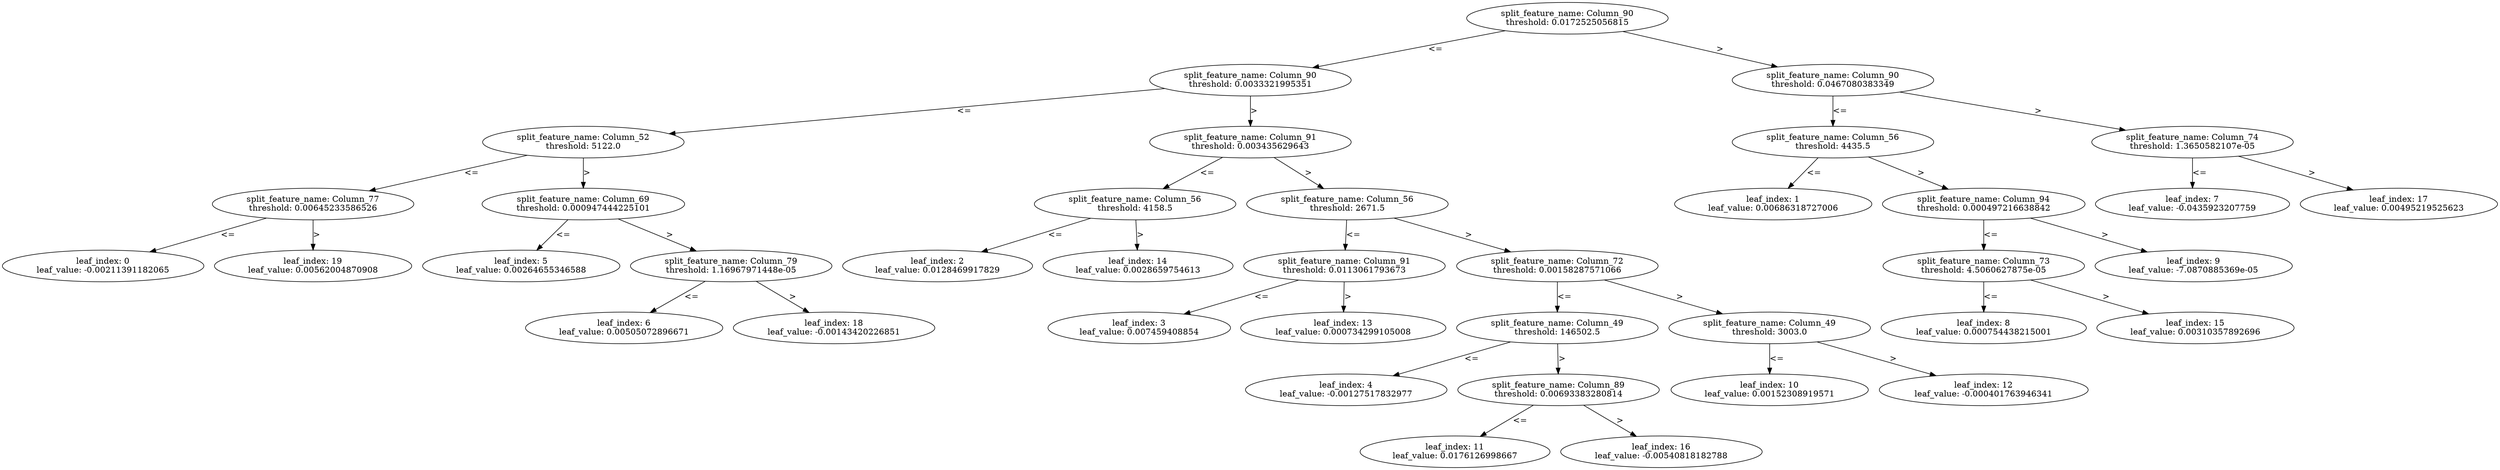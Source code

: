 digraph Tree63 {
	split0 [label="split_feature_name: Column_90\nthreshold: 0.0172525056815"]
	split1 [label="split_feature_name: Column_90\nthreshold: 0.0033321995351"]
	split4 [label="split_feature_name: Column_52\nthreshold: 5122.0"]
	split18 [label="split_feature_name: Column_77\nthreshold: 0.00645233586526"]
	leaf0 [label="leaf_index: 0\nleaf_value: -0.00211391182065"]
	split18 -> leaf0 [label="<="]
	leaf19 [label="leaf_index: 19\nleaf_value: 0.00562004870908"]
	split18 -> leaf19 [label=">"]
	split4 -> split18 [label="<="]
	split5 [label="split_feature_name: Column_69\nthreshold: 0.000947444225101"]
	leaf5 [label="leaf_index: 5\nleaf_value: 0.00264655346588"]
	split5 -> leaf5 [label="<="]
	split17 [label="split_feature_name: Column_79\nthreshold: 1.16967971448e-05"]
	leaf6 [label="leaf_index: 6\nleaf_value: 0.00505072896671"]
	split17 -> leaf6 [label="<="]
	leaf18 [label="leaf_index: 18\nleaf_value: -0.00143420226851"]
	split17 -> leaf18 [label=">"]
	split5 -> split17 [label=">"]
	split4 -> split5 [label=">"]
	split1 -> split4 [label="<="]
	split2 [label="split_feature_name: Column_91\nthreshold: 0.003435629643"]
	split13 [label="split_feature_name: Column_56\nthreshold: 4158.5"]
	leaf2 [label="leaf_index: 2\nleaf_value: 0.0128469917829"]
	split13 -> leaf2 [label="<="]
	leaf14 [label="leaf_index: 14\nleaf_value: 0.0028659754613"]
	split13 -> leaf14 [label=">"]
	split2 -> split13 [label="<="]
	split3 [label="split_feature_name: Column_56\nthreshold: 2671.5"]
	split12 [label="split_feature_name: Column_91\nthreshold: 0.0113061793673"]
	leaf3 [label="leaf_index: 3\nleaf_value: 0.007459408854"]
	split12 -> leaf3 [label="<="]
	leaf13 [label="leaf_index: 13\nleaf_value: 0.000734299105008"]
	split12 -> leaf13 [label=">"]
	split3 -> split12 [label="<="]
	split9 [label="split_feature_name: Column_72\nthreshold: 0.00158287571066"]
	split10 [label="split_feature_name: Column_49\nthreshold: 146502.5"]
	leaf4 [label="leaf_index: 4\nleaf_value: -0.00127517832977"]
	split10 -> leaf4 [label="<="]
	split15 [label="split_feature_name: Column_89\nthreshold: 0.00693383280814"]
	leaf11 [label="leaf_index: 11\nleaf_value: 0.0176126998667"]
	split15 -> leaf11 [label="<="]
	leaf16 [label="leaf_index: 16\nleaf_value: -0.00540818182788"]
	split15 -> leaf16 [label=">"]
	split10 -> split15 [label=">"]
	split9 -> split10 [label="<="]
	split11 [label="split_feature_name: Column_49\nthreshold: 3003.0"]
	leaf10 [label="leaf_index: 10\nleaf_value: 0.00152308919571"]
	split11 -> leaf10 [label="<="]
	leaf12 [label="leaf_index: 12\nleaf_value: -0.000401763946341"]
	split11 -> leaf12 [label=">"]
	split9 -> split11 [label=">"]
	split3 -> split9 [label=">"]
	split2 -> split3 [label=">"]
	split1 -> split2 [label=">"]
	split0 -> split1 [label="<="]
	split6 [label="split_feature_name: Column_90\nthreshold: 0.0467080383349"]
	split7 [label="split_feature_name: Column_56\nthreshold: 4435.5"]
	leaf1 [label="leaf_index: 1\nleaf_value: 0.00686318727006"]
	split7 -> leaf1 [label="<="]
	split8 [label="split_feature_name: Column_94\nthreshold: 0.000497216638842"]
	split14 [label="split_feature_name: Column_73\nthreshold: 4.5060627875e-05"]
	leaf8 [label="leaf_index: 8\nleaf_value: 0.000754438215001"]
	split14 -> leaf8 [label="<="]
	leaf15 [label="leaf_index: 15\nleaf_value: 0.00310357892696"]
	split14 -> leaf15 [label=">"]
	split8 -> split14 [label="<="]
	leaf9 [label="leaf_index: 9\nleaf_value: -7.0870885369e-05"]
	split8 -> leaf9 [label=">"]
	split7 -> split8 [label=">"]
	split6 -> split7 [label="<="]
	split16 [label="split_feature_name: Column_74\nthreshold: 1.3650582107e-05"]
	leaf7 [label="leaf_index: 7\nleaf_value: -0.0435923207759"]
	split16 -> leaf7 [label="<="]
	leaf17 [label="leaf_index: 17\nleaf_value: 0.00495219525623"]
	split16 -> leaf17 [label=">"]
	split6 -> split16 [label=">"]
	split0 -> split6 [label=">"]
}
